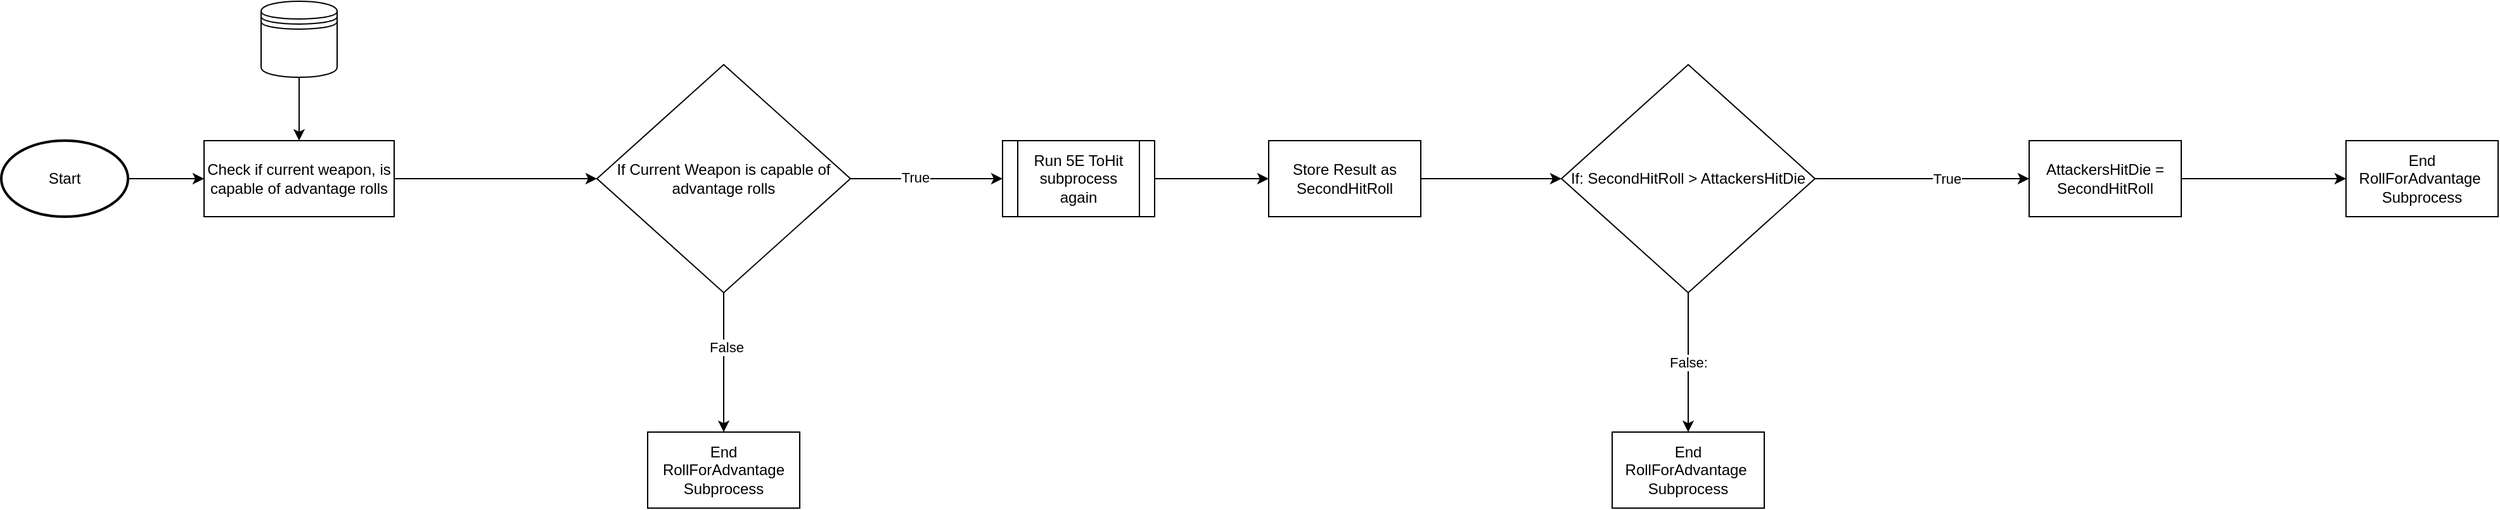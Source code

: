 <mxfile version="13.7.9" type="device"><diagram id="gFIiLx7_vfK_sTNPIrcY" name="Page-1"><mxGraphModel dx="1264" dy="592" grid="1" gridSize="10" guides="1" tooltips="1" connect="1" arrows="1" fold="1" page="1" pageScale="1" pageWidth="850" pageHeight="1100" math="0" shadow="0"><root><mxCell id="0"/><mxCell id="1" parent="0"/><mxCell id="oESiqVzcZvSYed5yT5zb-6" style="edgeStyle=orthogonalEdgeStyle;rounded=0;orthogonalLoop=1;jettySize=auto;html=1;entryX=0;entryY=0.5;entryDx=0;entryDy=0;" edge="1" parent="1" source="oESiqVzcZvSYed5yT5zb-2" target="oESiqVzcZvSYed5yT5zb-4"><mxGeometry relative="1" as="geometry"/></mxCell><mxCell id="oESiqVzcZvSYed5yT5zb-2" value="Start" style="strokeWidth=2;html=1;shape=mxgraph.flowchart.start_1;whiteSpace=wrap;" vertex="1" parent="1"><mxGeometry x="120" y="120" width="100" height="60" as="geometry"/></mxCell><mxCell id="oESiqVzcZvSYed5yT5zb-9" style="edgeStyle=orthogonalEdgeStyle;rounded=0;orthogonalLoop=1;jettySize=auto;html=1;entryX=0;entryY=0.5;entryDx=0;entryDy=0;" edge="1" parent="1" source="oESiqVzcZvSYed5yT5zb-4" target="oESiqVzcZvSYed5yT5zb-10"><mxGeometry relative="1" as="geometry"><mxPoint x="570" y="150" as="targetPoint"/></mxGeometry></mxCell><mxCell id="oESiqVzcZvSYed5yT5zb-4" value="Check if current weapon, is capable of advantage rolls" style="whiteSpace=wrap;html=1;" vertex="1" parent="1"><mxGeometry x="280" y="120" width="150" height="60" as="geometry"/></mxCell><mxCell id="oESiqVzcZvSYed5yT5zb-8" value="" style="edgeStyle=orthogonalEdgeStyle;rounded=0;orthogonalLoop=1;jettySize=auto;html=1;" edge="1" parent="1" source="oESiqVzcZvSYed5yT5zb-7" target="oESiqVzcZvSYed5yT5zb-4"><mxGeometry relative="1" as="geometry"><Array as="points"><mxPoint x="355" y="100"/><mxPoint x="355" y="100"/></Array></mxGeometry></mxCell><mxCell id="oESiqVzcZvSYed5yT5zb-7" value="" style="shape=datastore;whiteSpace=wrap;html=1;" vertex="1" parent="1"><mxGeometry x="325" y="10" width="60" height="60" as="geometry"/></mxCell><mxCell id="oESiqVzcZvSYed5yT5zb-11" style="edgeStyle=orthogonalEdgeStyle;rounded=0;orthogonalLoop=1;jettySize=auto;html=1;exitX=1;exitY=0.5;exitDx=0;exitDy=0;entryX=0;entryY=0.5;entryDx=0;entryDy=0;" edge="1" parent="1" source="oESiqVzcZvSYed5yT5zb-10" target="oESiqVzcZvSYed5yT5zb-16"><mxGeometry relative="1" as="geometry"><mxPoint x="920" y="150" as="targetPoint"/></mxGeometry></mxCell><mxCell id="oESiqVzcZvSYed5yT5zb-13" value="True" style="edgeLabel;html=1;align=center;verticalAlign=middle;resizable=0;points=[];" vertex="1" connectable="0" parent="oESiqVzcZvSYed5yT5zb-11"><mxGeometry x="-0.157" y="1" relative="1" as="geometry"><mxPoint as="offset"/></mxGeometry></mxCell><mxCell id="oESiqVzcZvSYed5yT5zb-14" style="edgeStyle=orthogonalEdgeStyle;rounded=0;orthogonalLoop=1;jettySize=auto;html=1;exitX=0.5;exitY=1;exitDx=0;exitDy=0;entryX=0.5;entryY=0;entryDx=0;entryDy=0;" edge="1" parent="1" source="oESiqVzcZvSYed5yT5zb-10" target="oESiqVzcZvSYed5yT5zb-21"><mxGeometry relative="1" as="geometry"><mxPoint x="690" y="340" as="targetPoint"/></mxGeometry></mxCell><mxCell id="oESiqVzcZvSYed5yT5zb-15" value="False" style="edgeLabel;html=1;align=center;verticalAlign=middle;resizable=0;points=[];" vertex="1" connectable="0" parent="oESiqVzcZvSYed5yT5zb-14"><mxGeometry x="-0.216" y="2" relative="1" as="geometry"><mxPoint as="offset"/></mxGeometry></mxCell><mxCell id="oESiqVzcZvSYed5yT5zb-10" value="If Current Weapon is capable of advantage rolls" style="rhombus;whiteSpace=wrap;html=1;" vertex="1" parent="1"><mxGeometry x="590" y="60" width="200" height="180" as="geometry"/></mxCell><mxCell id="oESiqVzcZvSYed5yT5zb-18" style="edgeStyle=orthogonalEdgeStyle;rounded=0;orthogonalLoop=1;jettySize=auto;html=1;exitX=1;exitY=0.5;exitDx=0;exitDy=0;entryX=0;entryY=0.5;entryDx=0;entryDy=0;" edge="1" parent="1" source="oESiqVzcZvSYed5yT5zb-16" target="oESiqVzcZvSYed5yT5zb-20"><mxGeometry relative="1" as="geometry"><mxPoint x="1100" y="150" as="targetPoint"/></mxGeometry></mxCell><mxCell id="oESiqVzcZvSYed5yT5zb-16" value="Run 5E ToHit subprocess again" style="shape=process;whiteSpace=wrap;html=1;backgroundOutline=1;" vertex="1" parent="1"><mxGeometry x="910" y="120" width="120" height="60" as="geometry"/></mxCell><mxCell id="oESiqVzcZvSYed5yT5zb-27" style="edgeStyle=orthogonalEdgeStyle;rounded=0;orthogonalLoop=1;jettySize=auto;html=1;exitX=1;exitY=0.5;exitDx=0;exitDy=0;" edge="1" parent="1" source="oESiqVzcZvSYed5yT5zb-20" target="oESiqVzcZvSYed5yT5zb-26"><mxGeometry relative="1" as="geometry"/></mxCell><mxCell id="oESiqVzcZvSYed5yT5zb-20" value="Store Result as SecondHitRoll" style="whiteSpace=wrap;html=1;" vertex="1" parent="1"><mxGeometry x="1120" y="120" width="120" height="60" as="geometry"/></mxCell><mxCell id="oESiqVzcZvSYed5yT5zb-21" value="End RollForAdvantage&lt;br&gt;Subprocess" style="rounded=0;whiteSpace=wrap;html=1;" vertex="1" parent="1"><mxGeometry x="630" y="350" width="120" height="60" as="geometry"/></mxCell><mxCell id="oESiqVzcZvSYed5yT5zb-28" value="False:" style="edgeStyle=orthogonalEdgeStyle;rounded=0;orthogonalLoop=1;jettySize=auto;html=1;exitX=0.5;exitY=1;exitDx=0;exitDy=0;entryX=0.5;entryY=0;entryDx=0;entryDy=0;" edge="1" parent="1" source="oESiqVzcZvSYed5yT5zb-26" target="oESiqVzcZvSYed5yT5zb-31"><mxGeometry relative="1" as="geometry"><mxPoint x="1451" y="340" as="targetPoint"/></mxGeometry></mxCell><mxCell id="oESiqVzcZvSYed5yT5zb-29" style="edgeStyle=orthogonalEdgeStyle;rounded=0;orthogonalLoop=1;jettySize=auto;html=1;exitX=1;exitY=0.5;exitDx=0;exitDy=0;entryX=0;entryY=0.5;entryDx=0;entryDy=0;" edge="1" parent="1" source="oESiqVzcZvSYed5yT5zb-26" target="oESiqVzcZvSYed5yT5zb-33"><mxGeometry relative="1" as="geometry"><mxPoint x="1650" y="150" as="targetPoint"/></mxGeometry></mxCell><mxCell id="oESiqVzcZvSYed5yT5zb-30" value="True" style="edgeLabel;html=1;align=center;verticalAlign=middle;resizable=0;points=[];" vertex="1" connectable="0" parent="oESiqVzcZvSYed5yT5zb-29"><mxGeometry x="0.228" y="-1" relative="1" as="geometry"><mxPoint y="-1" as="offset"/></mxGeometry></mxCell><mxCell id="oESiqVzcZvSYed5yT5zb-26" value="If: SecondHitRoll &amp;gt; AttackersHitDie" style="rhombus;whiteSpace=wrap;html=1;" vertex="1" parent="1"><mxGeometry x="1351" y="60" width="200" height="180" as="geometry"/></mxCell><mxCell id="oESiqVzcZvSYed5yT5zb-31" value="End RollForAdvantage&amp;nbsp;&lt;br&gt;Subprocess" style="whiteSpace=wrap;html=1;" vertex="1" parent="1"><mxGeometry x="1391" y="350" width="120" height="60" as="geometry"/></mxCell><mxCell id="oESiqVzcZvSYed5yT5zb-32" value="End RollForAdvantage&amp;nbsp;&lt;br&gt;Subprocess" style="whiteSpace=wrap;html=1;" vertex="1" parent="1"><mxGeometry x="1970" y="120" width="120" height="60" as="geometry"/></mxCell><mxCell id="oESiqVzcZvSYed5yT5zb-34" style="edgeStyle=orthogonalEdgeStyle;rounded=0;orthogonalLoop=1;jettySize=auto;html=1;" edge="1" parent="1" source="oESiqVzcZvSYed5yT5zb-33" target="oESiqVzcZvSYed5yT5zb-32"><mxGeometry relative="1" as="geometry"/></mxCell><mxCell id="oESiqVzcZvSYed5yT5zb-33" value="AttackersHitDie = SecondHitRoll" style="whiteSpace=wrap;html=1;" vertex="1" parent="1"><mxGeometry x="1720" y="120" width="120" height="60" as="geometry"/></mxCell></root></mxGraphModel></diagram></mxfile>